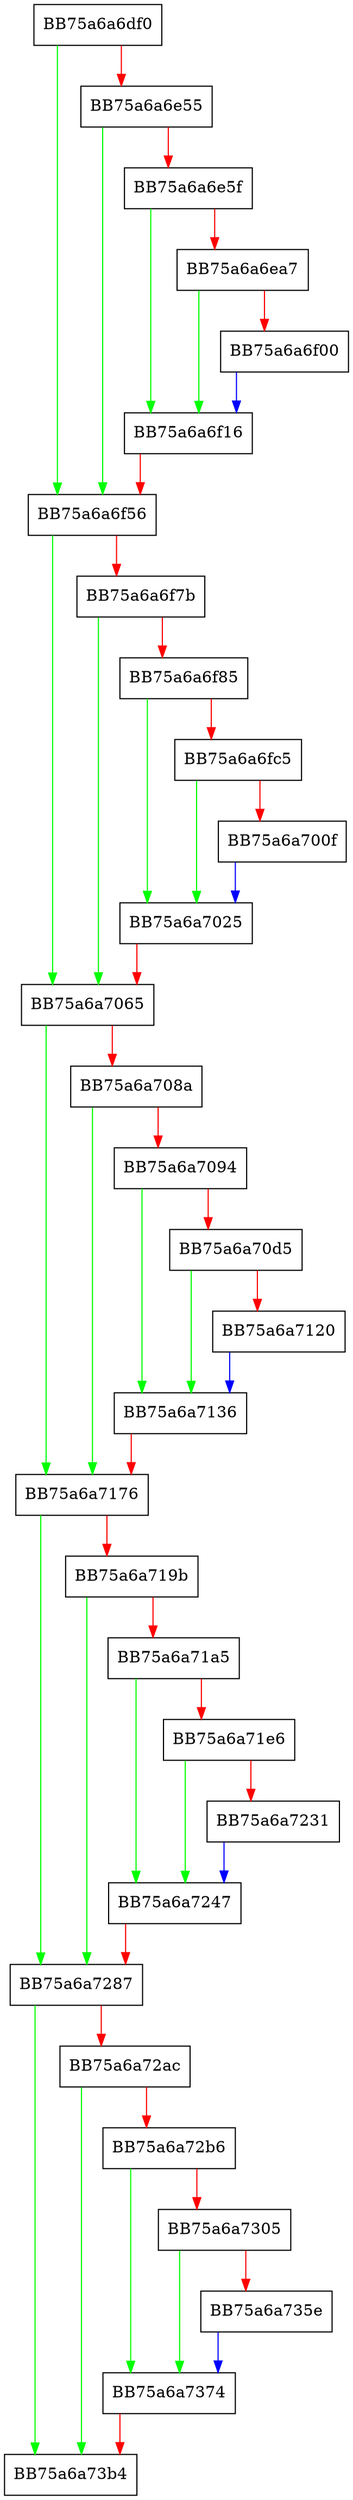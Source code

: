 digraph _print_config_info {
  node [shape="box"];
  graph [splines=ortho];
  BB75a6a6df0 -> BB75a6a6f56 [color="green"];
  BB75a6a6df0 -> BB75a6a6e55 [color="red"];
  BB75a6a6e55 -> BB75a6a6f56 [color="green"];
  BB75a6a6e55 -> BB75a6a6e5f [color="red"];
  BB75a6a6e5f -> BB75a6a6f16 [color="green"];
  BB75a6a6e5f -> BB75a6a6ea7 [color="red"];
  BB75a6a6ea7 -> BB75a6a6f16 [color="green"];
  BB75a6a6ea7 -> BB75a6a6f00 [color="red"];
  BB75a6a6f00 -> BB75a6a6f16 [color="blue"];
  BB75a6a6f16 -> BB75a6a6f56 [color="red"];
  BB75a6a6f56 -> BB75a6a7065 [color="green"];
  BB75a6a6f56 -> BB75a6a6f7b [color="red"];
  BB75a6a6f7b -> BB75a6a7065 [color="green"];
  BB75a6a6f7b -> BB75a6a6f85 [color="red"];
  BB75a6a6f85 -> BB75a6a7025 [color="green"];
  BB75a6a6f85 -> BB75a6a6fc5 [color="red"];
  BB75a6a6fc5 -> BB75a6a7025 [color="green"];
  BB75a6a6fc5 -> BB75a6a700f [color="red"];
  BB75a6a700f -> BB75a6a7025 [color="blue"];
  BB75a6a7025 -> BB75a6a7065 [color="red"];
  BB75a6a7065 -> BB75a6a7176 [color="green"];
  BB75a6a7065 -> BB75a6a708a [color="red"];
  BB75a6a708a -> BB75a6a7176 [color="green"];
  BB75a6a708a -> BB75a6a7094 [color="red"];
  BB75a6a7094 -> BB75a6a7136 [color="green"];
  BB75a6a7094 -> BB75a6a70d5 [color="red"];
  BB75a6a70d5 -> BB75a6a7136 [color="green"];
  BB75a6a70d5 -> BB75a6a7120 [color="red"];
  BB75a6a7120 -> BB75a6a7136 [color="blue"];
  BB75a6a7136 -> BB75a6a7176 [color="red"];
  BB75a6a7176 -> BB75a6a7287 [color="green"];
  BB75a6a7176 -> BB75a6a719b [color="red"];
  BB75a6a719b -> BB75a6a7287 [color="green"];
  BB75a6a719b -> BB75a6a71a5 [color="red"];
  BB75a6a71a5 -> BB75a6a7247 [color="green"];
  BB75a6a71a5 -> BB75a6a71e6 [color="red"];
  BB75a6a71e6 -> BB75a6a7247 [color="green"];
  BB75a6a71e6 -> BB75a6a7231 [color="red"];
  BB75a6a7231 -> BB75a6a7247 [color="blue"];
  BB75a6a7247 -> BB75a6a7287 [color="red"];
  BB75a6a7287 -> BB75a6a73b4 [color="green"];
  BB75a6a7287 -> BB75a6a72ac [color="red"];
  BB75a6a72ac -> BB75a6a73b4 [color="green"];
  BB75a6a72ac -> BB75a6a72b6 [color="red"];
  BB75a6a72b6 -> BB75a6a7374 [color="green"];
  BB75a6a72b6 -> BB75a6a7305 [color="red"];
  BB75a6a7305 -> BB75a6a7374 [color="green"];
  BB75a6a7305 -> BB75a6a735e [color="red"];
  BB75a6a735e -> BB75a6a7374 [color="blue"];
  BB75a6a7374 -> BB75a6a73b4 [color="red"];
}
